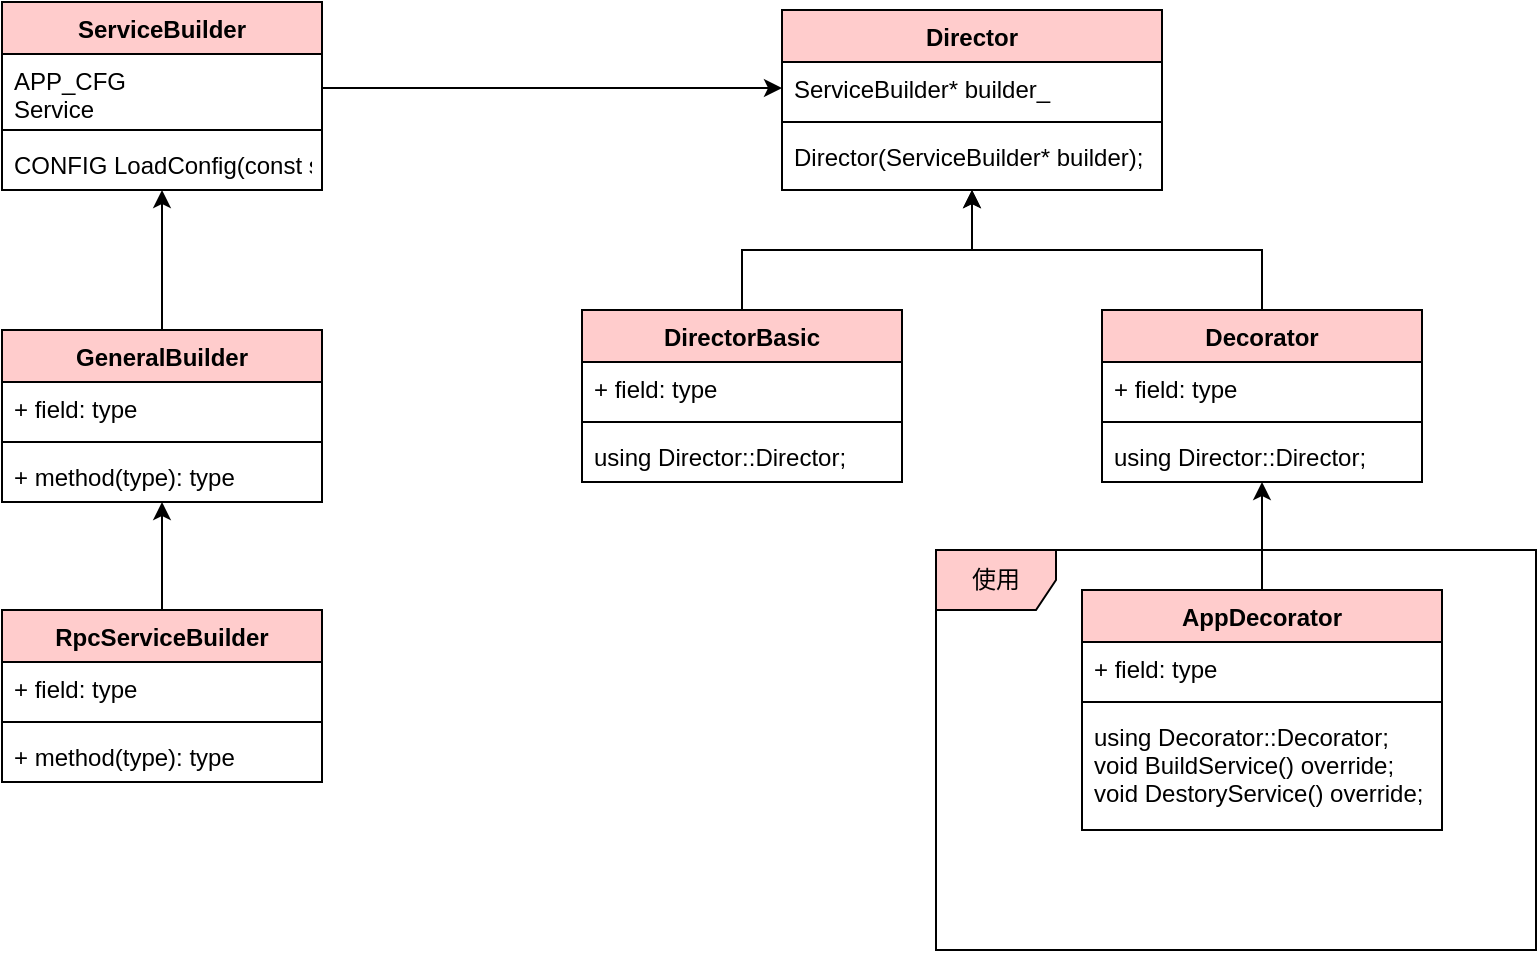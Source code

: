 <mxfile version="15.2.9" type="github">
  <diagram id="C5RBs43oDa-KdzZeNtuy" name="Page-1">
    <mxGraphModel dx="1298" dy="834" grid="1" gridSize="10" guides="1" tooltips="1" connect="1" arrows="1" fold="1" page="1" pageScale="1" pageWidth="827" pageHeight="1169" math="0" shadow="0">
      <root>
        <mxCell id="WIyWlLk6GJQsqaUBKTNV-0" />
        <mxCell id="WIyWlLk6GJQsqaUBKTNV-1" parent="WIyWlLk6GJQsqaUBKTNV-0" />
        <mxCell id="Yh-69eKrl0IfLmYzrDcD-0" value="ServiceBuilder" style="swimlane;fontStyle=1;align=center;verticalAlign=top;childLayout=stackLayout;horizontal=1;startSize=26;horizontalStack=0;resizeParent=1;resizeParentMax=0;resizeLast=0;collapsible=1;marginBottom=0;fillColor=#FFCCCC;" parent="WIyWlLk6GJQsqaUBKTNV-1" vertex="1">
          <mxGeometry x="60" y="56" width="160" height="94" as="geometry" />
        </mxCell>
        <mxCell id="Yh-69eKrl0IfLmYzrDcD-1" value="APP_CFG&#xa;Service" style="text;strokeColor=none;fillColor=none;align=left;verticalAlign=top;spacingLeft=4;spacingRight=4;overflow=hidden;rotatable=0;points=[[0,0.5],[1,0.5]];portConstraint=eastwest;" parent="Yh-69eKrl0IfLmYzrDcD-0" vertex="1">
          <mxGeometry y="26" width="160" height="34" as="geometry" />
        </mxCell>
        <mxCell id="Yh-69eKrl0IfLmYzrDcD-2" value="" style="line;strokeWidth=1;fillColor=none;align=left;verticalAlign=middle;spacingTop=-1;spacingLeft=3;spacingRight=3;rotatable=0;labelPosition=right;points=[];portConstraint=eastwest;" parent="Yh-69eKrl0IfLmYzrDcD-0" vertex="1">
          <mxGeometry y="60" width="160" height="8" as="geometry" />
        </mxCell>
        <mxCell id="Yh-69eKrl0IfLmYzrDcD-3" value="CONFIG LoadConfig(const std::string&amp; path" style="text;strokeColor=none;fillColor=none;align=left;verticalAlign=top;spacingLeft=4;spacingRight=4;overflow=hidden;rotatable=0;points=[[0,0.5],[1,0.5]];portConstraint=eastwest;" parent="Yh-69eKrl0IfLmYzrDcD-0" vertex="1">
          <mxGeometry y="68" width="160" height="26" as="geometry" />
        </mxCell>
        <mxCell id="Yh-69eKrl0IfLmYzrDcD-30" style="edgeStyle=orthogonalEdgeStyle;rounded=0;orthogonalLoop=1;jettySize=auto;html=1;exitX=0.5;exitY=0;exitDx=0;exitDy=0;" parent="WIyWlLk6GJQsqaUBKTNV-1" source="Yh-69eKrl0IfLmYzrDcD-4" target="Yh-69eKrl0IfLmYzrDcD-0" edge="1">
          <mxGeometry relative="1" as="geometry" />
        </mxCell>
        <mxCell id="Yh-69eKrl0IfLmYzrDcD-4" value="GeneralBuilder" style="swimlane;fontStyle=1;align=center;verticalAlign=top;childLayout=stackLayout;horizontal=1;startSize=26;horizontalStack=0;resizeParent=1;resizeParentMax=0;resizeLast=0;collapsible=1;marginBottom=0;fillColor=#FFCCCC;" parent="WIyWlLk6GJQsqaUBKTNV-1" vertex="1">
          <mxGeometry x="60" y="220" width="160" height="86" as="geometry" />
        </mxCell>
        <mxCell id="Yh-69eKrl0IfLmYzrDcD-5" value="+ field: type" style="text;strokeColor=none;fillColor=none;align=left;verticalAlign=top;spacingLeft=4;spacingRight=4;overflow=hidden;rotatable=0;points=[[0,0.5],[1,0.5]];portConstraint=eastwest;" parent="Yh-69eKrl0IfLmYzrDcD-4" vertex="1">
          <mxGeometry y="26" width="160" height="26" as="geometry" />
        </mxCell>
        <mxCell id="Yh-69eKrl0IfLmYzrDcD-6" value="" style="line;strokeWidth=1;fillColor=none;align=left;verticalAlign=middle;spacingTop=-1;spacingLeft=3;spacingRight=3;rotatable=0;labelPosition=right;points=[];portConstraint=eastwest;" parent="Yh-69eKrl0IfLmYzrDcD-4" vertex="1">
          <mxGeometry y="52" width="160" height="8" as="geometry" />
        </mxCell>
        <mxCell id="Yh-69eKrl0IfLmYzrDcD-7" value="+ method(type): type" style="text;strokeColor=none;fillColor=none;align=left;verticalAlign=top;spacingLeft=4;spacingRight=4;overflow=hidden;rotatable=0;points=[[0,0.5],[1,0.5]];portConstraint=eastwest;" parent="Yh-69eKrl0IfLmYzrDcD-4" vertex="1">
          <mxGeometry y="60" width="160" height="26" as="geometry" />
        </mxCell>
        <mxCell id="Yh-69eKrl0IfLmYzrDcD-8" value="Director" style="swimlane;fontStyle=1;align=center;verticalAlign=top;childLayout=stackLayout;horizontal=1;startSize=26;horizontalStack=0;resizeParent=1;resizeParentMax=0;resizeLast=0;collapsible=1;marginBottom=0;fillColor=#FFCCCC;" parent="WIyWlLk6GJQsqaUBKTNV-1" vertex="1">
          <mxGeometry x="450" y="60" width="190" height="90" as="geometry" />
        </mxCell>
        <mxCell id="Yh-69eKrl0IfLmYzrDcD-9" value="ServiceBuilder* builder_" style="text;strokeColor=none;fillColor=none;align=left;verticalAlign=top;spacingLeft=4;spacingRight=4;overflow=hidden;rotatable=0;points=[[0,0.5],[1,0.5]];portConstraint=eastwest;" parent="Yh-69eKrl0IfLmYzrDcD-8" vertex="1">
          <mxGeometry y="26" width="190" height="26" as="geometry" />
        </mxCell>
        <mxCell id="Yh-69eKrl0IfLmYzrDcD-10" value="" style="line;strokeWidth=1;fillColor=none;align=left;verticalAlign=middle;spacingTop=-1;spacingLeft=3;spacingRight=3;rotatable=0;labelPosition=right;points=[];portConstraint=eastwest;" parent="Yh-69eKrl0IfLmYzrDcD-8" vertex="1">
          <mxGeometry y="52" width="190" height="8" as="geometry" />
        </mxCell>
        <mxCell id="Yh-69eKrl0IfLmYzrDcD-11" value="  Director(ServiceBuilder* builder);&#xa;" style="text;strokeColor=none;fillColor=none;align=left;verticalAlign=top;spacingLeft=4;spacingRight=4;overflow=hidden;rotatable=0;points=[[0,0.5],[1,0.5]];portConstraint=eastwest;" parent="Yh-69eKrl0IfLmYzrDcD-8" vertex="1">
          <mxGeometry y="60" width="190" height="30" as="geometry" />
        </mxCell>
        <mxCell id="Yh-69eKrl0IfLmYzrDcD-33" style="edgeStyle=orthogonalEdgeStyle;rounded=0;orthogonalLoop=1;jettySize=auto;html=1;exitX=0.5;exitY=0;exitDx=0;exitDy=0;" parent="WIyWlLk6GJQsqaUBKTNV-1" source="Yh-69eKrl0IfLmYzrDcD-12" target="Yh-69eKrl0IfLmYzrDcD-8" edge="1">
          <mxGeometry relative="1" as="geometry" />
        </mxCell>
        <mxCell id="Yh-69eKrl0IfLmYzrDcD-12" value="Decorator" style="swimlane;fontStyle=1;align=center;verticalAlign=top;childLayout=stackLayout;horizontal=1;startSize=26;horizontalStack=0;resizeParent=1;resizeParentMax=0;resizeLast=0;collapsible=1;marginBottom=0;fillColor=#FFCCCC;" parent="WIyWlLk6GJQsqaUBKTNV-1" vertex="1">
          <mxGeometry x="610" y="210" width="160" height="86" as="geometry" />
        </mxCell>
        <mxCell id="Yh-69eKrl0IfLmYzrDcD-13" value="+ field: type" style="text;strokeColor=none;fillColor=none;align=left;verticalAlign=top;spacingLeft=4;spacingRight=4;overflow=hidden;rotatable=0;points=[[0,0.5],[1,0.5]];portConstraint=eastwest;" parent="Yh-69eKrl0IfLmYzrDcD-12" vertex="1">
          <mxGeometry y="26" width="160" height="26" as="geometry" />
        </mxCell>
        <mxCell id="Yh-69eKrl0IfLmYzrDcD-14" value="" style="line;strokeWidth=1;fillColor=none;align=left;verticalAlign=middle;spacingTop=-1;spacingLeft=3;spacingRight=3;rotatable=0;labelPosition=right;points=[];portConstraint=eastwest;" parent="Yh-69eKrl0IfLmYzrDcD-12" vertex="1">
          <mxGeometry y="52" width="160" height="8" as="geometry" />
        </mxCell>
        <mxCell id="Yh-69eKrl0IfLmYzrDcD-15" value="  using Director::Director;&#xa;" style="text;strokeColor=none;fillColor=none;align=left;verticalAlign=top;spacingLeft=4;spacingRight=4;overflow=hidden;rotatable=0;points=[[0,0.5],[1,0.5]];portConstraint=eastwest;" parent="Yh-69eKrl0IfLmYzrDcD-12" vertex="1">
          <mxGeometry y="60" width="160" height="26" as="geometry" />
        </mxCell>
        <mxCell id="Yh-69eKrl0IfLmYzrDcD-31" style="edgeStyle=orthogonalEdgeStyle;rounded=0;orthogonalLoop=1;jettySize=auto;html=1;exitX=0.5;exitY=0;exitDx=0;exitDy=0;" parent="WIyWlLk6GJQsqaUBKTNV-1" source="Yh-69eKrl0IfLmYzrDcD-17" target="Yh-69eKrl0IfLmYzrDcD-4" edge="1">
          <mxGeometry relative="1" as="geometry" />
        </mxCell>
        <mxCell id="Yh-69eKrl0IfLmYzrDcD-17" value="RpcServiceBuilder" style="swimlane;fontStyle=1;align=center;verticalAlign=top;childLayout=stackLayout;horizontal=1;startSize=26;horizontalStack=0;resizeParent=1;resizeParentMax=0;resizeLast=0;collapsible=1;marginBottom=0;fillColor=#FFCCCC;" parent="WIyWlLk6GJQsqaUBKTNV-1" vertex="1">
          <mxGeometry x="60" y="360" width="160" height="86" as="geometry" />
        </mxCell>
        <mxCell id="Yh-69eKrl0IfLmYzrDcD-18" value="+ field: type" style="text;strokeColor=none;fillColor=none;align=left;verticalAlign=top;spacingLeft=4;spacingRight=4;overflow=hidden;rotatable=0;points=[[0,0.5],[1,0.5]];portConstraint=eastwest;" parent="Yh-69eKrl0IfLmYzrDcD-17" vertex="1">
          <mxGeometry y="26" width="160" height="26" as="geometry" />
        </mxCell>
        <mxCell id="Yh-69eKrl0IfLmYzrDcD-19" value="" style="line;strokeWidth=1;fillColor=none;align=left;verticalAlign=middle;spacingTop=-1;spacingLeft=3;spacingRight=3;rotatable=0;labelPosition=right;points=[];portConstraint=eastwest;" parent="Yh-69eKrl0IfLmYzrDcD-17" vertex="1">
          <mxGeometry y="52" width="160" height="8" as="geometry" />
        </mxCell>
        <mxCell id="Yh-69eKrl0IfLmYzrDcD-20" value="+ method(type): type" style="text;strokeColor=none;fillColor=none;align=left;verticalAlign=top;spacingLeft=4;spacingRight=4;overflow=hidden;rotatable=0;points=[[0,0.5],[1,0.5]];portConstraint=eastwest;" parent="Yh-69eKrl0IfLmYzrDcD-17" vertex="1">
          <mxGeometry y="60" width="160" height="26" as="geometry" />
        </mxCell>
        <mxCell id="Yh-69eKrl0IfLmYzrDcD-35" style="edgeStyle=orthogonalEdgeStyle;rounded=0;orthogonalLoop=1;jettySize=auto;html=1;exitX=0.5;exitY=0;exitDx=0;exitDy=0;" parent="WIyWlLk6GJQsqaUBKTNV-1" source="Yh-69eKrl0IfLmYzrDcD-21" target="Yh-69eKrl0IfLmYzrDcD-12" edge="1">
          <mxGeometry relative="1" as="geometry" />
        </mxCell>
        <mxCell id="Yh-69eKrl0IfLmYzrDcD-21" value="AppDecorator" style="swimlane;fontStyle=1;align=center;verticalAlign=top;childLayout=stackLayout;horizontal=1;startSize=26;horizontalStack=0;resizeParent=1;resizeParentMax=0;resizeLast=0;collapsible=1;marginBottom=0;fillColor=#FFCCCC;" parent="WIyWlLk6GJQsqaUBKTNV-1" vertex="1">
          <mxGeometry x="600" y="350" width="180" height="120" as="geometry" />
        </mxCell>
        <mxCell id="Yh-69eKrl0IfLmYzrDcD-22" value="+ field: type" style="text;strokeColor=none;fillColor=none;align=left;verticalAlign=top;spacingLeft=4;spacingRight=4;overflow=hidden;rotatable=0;points=[[0,0.5],[1,0.5]];portConstraint=eastwest;" parent="Yh-69eKrl0IfLmYzrDcD-21" vertex="1">
          <mxGeometry y="26" width="180" height="26" as="geometry" />
        </mxCell>
        <mxCell id="Yh-69eKrl0IfLmYzrDcD-23" value="" style="line;strokeWidth=1;fillColor=none;align=left;verticalAlign=middle;spacingTop=-1;spacingLeft=3;spacingRight=3;rotatable=0;labelPosition=right;points=[];portConstraint=eastwest;" parent="Yh-69eKrl0IfLmYzrDcD-21" vertex="1">
          <mxGeometry y="52" width="180" height="8" as="geometry" />
        </mxCell>
        <mxCell id="Yh-69eKrl0IfLmYzrDcD-24" value="  using Decorator::Decorator;&#xa;  void BuildService() override;&#xa;  void DestoryService() override;" style="text;strokeColor=none;fillColor=none;align=left;verticalAlign=top;spacingLeft=4;spacingRight=4;overflow=hidden;rotatable=0;points=[[0,0.5],[1,0.5]];portConstraint=eastwest;" parent="Yh-69eKrl0IfLmYzrDcD-21" vertex="1">
          <mxGeometry y="60" width="180" height="60" as="geometry" />
        </mxCell>
        <mxCell id="Yh-69eKrl0IfLmYzrDcD-34" style="edgeStyle=orthogonalEdgeStyle;rounded=0;orthogonalLoop=1;jettySize=auto;html=1;exitX=0.5;exitY=0;exitDx=0;exitDy=0;" parent="WIyWlLk6GJQsqaUBKTNV-1" source="Yh-69eKrl0IfLmYzrDcD-25" target="Yh-69eKrl0IfLmYzrDcD-8" edge="1">
          <mxGeometry relative="1" as="geometry" />
        </mxCell>
        <mxCell id="Yh-69eKrl0IfLmYzrDcD-25" value="DirectorBasic" style="swimlane;fontStyle=1;align=center;verticalAlign=top;childLayout=stackLayout;horizontal=1;startSize=26;horizontalStack=0;resizeParent=1;resizeParentMax=0;resizeLast=0;collapsible=1;marginBottom=0;fillColor=#FFCCCC;" parent="WIyWlLk6GJQsqaUBKTNV-1" vertex="1">
          <mxGeometry x="350" y="210" width="160" height="86" as="geometry" />
        </mxCell>
        <mxCell id="Yh-69eKrl0IfLmYzrDcD-26" value="+ field: type" style="text;strokeColor=none;fillColor=none;align=left;verticalAlign=top;spacingLeft=4;spacingRight=4;overflow=hidden;rotatable=0;points=[[0,0.5],[1,0.5]];portConstraint=eastwest;" parent="Yh-69eKrl0IfLmYzrDcD-25" vertex="1">
          <mxGeometry y="26" width="160" height="26" as="geometry" />
        </mxCell>
        <mxCell id="Yh-69eKrl0IfLmYzrDcD-27" value="" style="line;strokeWidth=1;fillColor=none;align=left;verticalAlign=middle;spacingTop=-1;spacingLeft=3;spacingRight=3;rotatable=0;labelPosition=right;points=[];portConstraint=eastwest;" parent="Yh-69eKrl0IfLmYzrDcD-25" vertex="1">
          <mxGeometry y="52" width="160" height="8" as="geometry" />
        </mxCell>
        <mxCell id="Yh-69eKrl0IfLmYzrDcD-28" value="  using Director::Director;&#xa;" style="text;strokeColor=none;fillColor=none;align=left;verticalAlign=top;spacingLeft=4;spacingRight=4;overflow=hidden;rotatable=0;points=[[0,0.5],[1,0.5]];portConstraint=eastwest;" parent="Yh-69eKrl0IfLmYzrDcD-25" vertex="1">
          <mxGeometry y="60" width="160" height="26" as="geometry" />
        </mxCell>
        <mxCell id="Yh-69eKrl0IfLmYzrDcD-29" style="edgeStyle=orthogonalEdgeStyle;rounded=0;orthogonalLoop=1;jettySize=auto;html=1;exitX=1;exitY=0.5;exitDx=0;exitDy=0;entryX=0;entryY=0.5;entryDx=0;entryDy=0;" parent="WIyWlLk6GJQsqaUBKTNV-1" source="Yh-69eKrl0IfLmYzrDcD-1" target="Yh-69eKrl0IfLmYzrDcD-9" edge="1">
          <mxGeometry relative="1" as="geometry" />
        </mxCell>
        <mxCell id="Yh-69eKrl0IfLmYzrDcD-42" value="使用" style="shape=umlFrame;whiteSpace=wrap;html=1;fillColor=#FFCCCC;" parent="WIyWlLk6GJQsqaUBKTNV-1" vertex="1">
          <mxGeometry x="527" y="330" width="300" height="200" as="geometry" />
        </mxCell>
      </root>
    </mxGraphModel>
  </diagram>
</mxfile>
